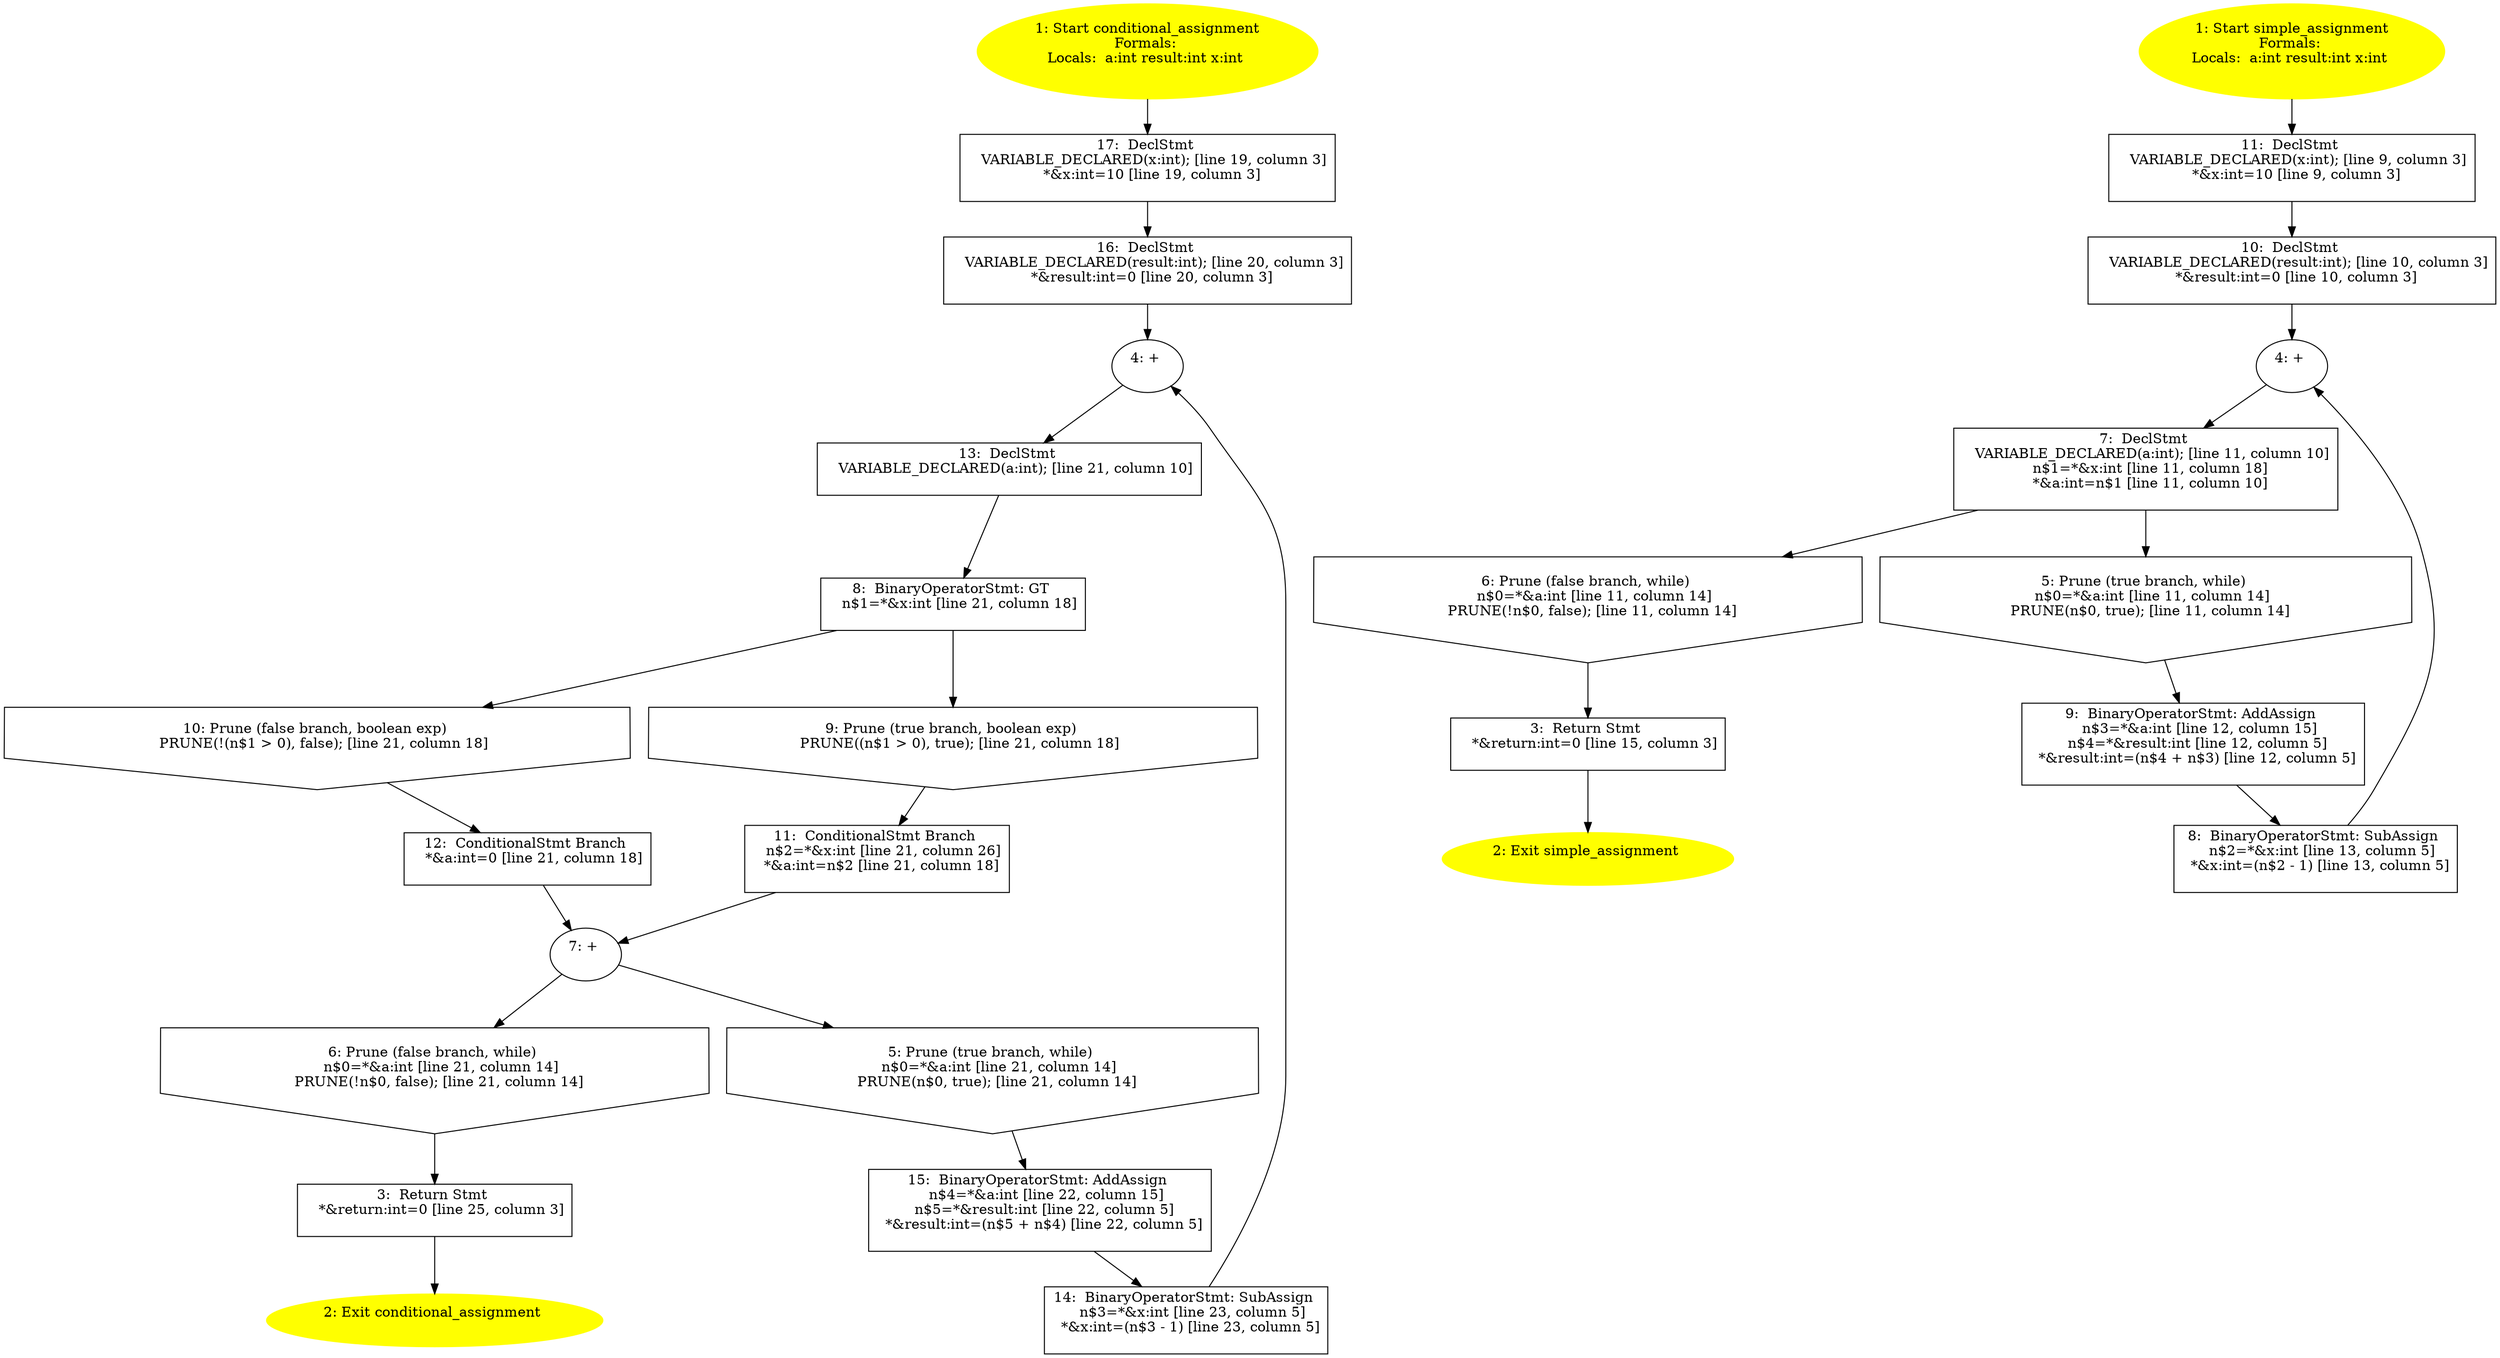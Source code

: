 /* @generated */
digraph cfg {
"conditional_assignment#8950169167.be2d62cec5392b85_1" [label="1: Start conditional_assignment\nFormals: \nLocals:  a:int result:int x:int \n  " color=yellow style=filled]
	

	 "conditional_assignment#8950169167.be2d62cec5392b85_1" -> "conditional_assignment#8950169167.be2d62cec5392b85_17" ;
"conditional_assignment#8950169167.be2d62cec5392b85_2" [label="2: Exit conditional_assignment \n  " color=yellow style=filled]
	

"conditional_assignment#8950169167.be2d62cec5392b85_3" [label="3:  Return Stmt \n   *&return:int=0 [line 25, column 3]\n " shape="box"]
	

	 "conditional_assignment#8950169167.be2d62cec5392b85_3" -> "conditional_assignment#8950169167.be2d62cec5392b85_2" ;
"conditional_assignment#8950169167.be2d62cec5392b85_4" [label="4: + \n  " ]
	

	 "conditional_assignment#8950169167.be2d62cec5392b85_4" -> "conditional_assignment#8950169167.be2d62cec5392b85_13" ;
"conditional_assignment#8950169167.be2d62cec5392b85_5" [label="5: Prune (true branch, while) \n   n$0=*&a:int [line 21, column 14]\n  PRUNE(n$0, true); [line 21, column 14]\n " shape="invhouse"]
	

	 "conditional_assignment#8950169167.be2d62cec5392b85_5" -> "conditional_assignment#8950169167.be2d62cec5392b85_15" ;
"conditional_assignment#8950169167.be2d62cec5392b85_6" [label="6: Prune (false branch, while) \n   n$0=*&a:int [line 21, column 14]\n  PRUNE(!n$0, false); [line 21, column 14]\n " shape="invhouse"]
	

	 "conditional_assignment#8950169167.be2d62cec5392b85_6" -> "conditional_assignment#8950169167.be2d62cec5392b85_3" ;
"conditional_assignment#8950169167.be2d62cec5392b85_7" [label="7: + \n  " ]
	

	 "conditional_assignment#8950169167.be2d62cec5392b85_7" -> "conditional_assignment#8950169167.be2d62cec5392b85_5" ;
	 "conditional_assignment#8950169167.be2d62cec5392b85_7" -> "conditional_assignment#8950169167.be2d62cec5392b85_6" ;
"conditional_assignment#8950169167.be2d62cec5392b85_8" [label="8:  BinaryOperatorStmt: GT \n   n$1=*&x:int [line 21, column 18]\n " shape="box"]
	

	 "conditional_assignment#8950169167.be2d62cec5392b85_8" -> "conditional_assignment#8950169167.be2d62cec5392b85_9" ;
	 "conditional_assignment#8950169167.be2d62cec5392b85_8" -> "conditional_assignment#8950169167.be2d62cec5392b85_10" ;
"conditional_assignment#8950169167.be2d62cec5392b85_9" [label="9: Prune (true branch, boolean exp) \n   PRUNE((n$1 > 0), true); [line 21, column 18]\n " shape="invhouse"]
	

	 "conditional_assignment#8950169167.be2d62cec5392b85_9" -> "conditional_assignment#8950169167.be2d62cec5392b85_11" ;
"conditional_assignment#8950169167.be2d62cec5392b85_10" [label="10: Prune (false branch, boolean exp) \n   PRUNE(!(n$1 > 0), false); [line 21, column 18]\n " shape="invhouse"]
	

	 "conditional_assignment#8950169167.be2d62cec5392b85_10" -> "conditional_assignment#8950169167.be2d62cec5392b85_12" ;
"conditional_assignment#8950169167.be2d62cec5392b85_11" [label="11:  ConditionalStmt Branch \n   n$2=*&x:int [line 21, column 26]\n  *&a:int=n$2 [line 21, column 18]\n " shape="box"]
	

	 "conditional_assignment#8950169167.be2d62cec5392b85_11" -> "conditional_assignment#8950169167.be2d62cec5392b85_7" ;
"conditional_assignment#8950169167.be2d62cec5392b85_12" [label="12:  ConditionalStmt Branch \n   *&a:int=0 [line 21, column 18]\n " shape="box"]
	

	 "conditional_assignment#8950169167.be2d62cec5392b85_12" -> "conditional_assignment#8950169167.be2d62cec5392b85_7" ;
"conditional_assignment#8950169167.be2d62cec5392b85_13" [label="13:  DeclStmt \n   VARIABLE_DECLARED(a:int); [line 21, column 10]\n " shape="box"]
	

	 "conditional_assignment#8950169167.be2d62cec5392b85_13" -> "conditional_assignment#8950169167.be2d62cec5392b85_8" ;
"conditional_assignment#8950169167.be2d62cec5392b85_14" [label="14:  BinaryOperatorStmt: SubAssign \n   n$3=*&x:int [line 23, column 5]\n  *&x:int=(n$3 - 1) [line 23, column 5]\n " shape="box"]
	

	 "conditional_assignment#8950169167.be2d62cec5392b85_14" -> "conditional_assignment#8950169167.be2d62cec5392b85_4" ;
"conditional_assignment#8950169167.be2d62cec5392b85_15" [label="15:  BinaryOperatorStmt: AddAssign \n   n$4=*&a:int [line 22, column 15]\n  n$5=*&result:int [line 22, column 5]\n  *&result:int=(n$5 + n$4) [line 22, column 5]\n " shape="box"]
	

	 "conditional_assignment#8950169167.be2d62cec5392b85_15" -> "conditional_assignment#8950169167.be2d62cec5392b85_14" ;
"conditional_assignment#8950169167.be2d62cec5392b85_16" [label="16:  DeclStmt \n   VARIABLE_DECLARED(result:int); [line 20, column 3]\n  *&result:int=0 [line 20, column 3]\n " shape="box"]
	

	 "conditional_assignment#8950169167.be2d62cec5392b85_16" -> "conditional_assignment#8950169167.be2d62cec5392b85_4" ;
"conditional_assignment#8950169167.be2d62cec5392b85_17" [label="17:  DeclStmt \n   VARIABLE_DECLARED(x:int); [line 19, column 3]\n  *&x:int=10 [line 19, column 3]\n " shape="box"]
	

	 "conditional_assignment#8950169167.be2d62cec5392b85_17" -> "conditional_assignment#8950169167.be2d62cec5392b85_16" ;
"simple_assignment#645416281481035.3b57619dd6c2d612_1" [label="1: Start simple_assignment\nFormals: \nLocals:  a:int result:int x:int \n  " color=yellow style=filled]
	

	 "simple_assignment#645416281481035.3b57619dd6c2d612_1" -> "simple_assignment#645416281481035.3b57619dd6c2d612_11" ;
"simple_assignment#645416281481035.3b57619dd6c2d612_2" [label="2: Exit simple_assignment \n  " color=yellow style=filled]
	

"simple_assignment#645416281481035.3b57619dd6c2d612_3" [label="3:  Return Stmt \n   *&return:int=0 [line 15, column 3]\n " shape="box"]
	

	 "simple_assignment#645416281481035.3b57619dd6c2d612_3" -> "simple_assignment#645416281481035.3b57619dd6c2d612_2" ;
"simple_assignment#645416281481035.3b57619dd6c2d612_4" [label="4: + \n  " ]
	

	 "simple_assignment#645416281481035.3b57619dd6c2d612_4" -> "simple_assignment#645416281481035.3b57619dd6c2d612_7" ;
"simple_assignment#645416281481035.3b57619dd6c2d612_5" [label="5: Prune (true branch, while) \n   n$0=*&a:int [line 11, column 14]\n  PRUNE(n$0, true); [line 11, column 14]\n " shape="invhouse"]
	

	 "simple_assignment#645416281481035.3b57619dd6c2d612_5" -> "simple_assignment#645416281481035.3b57619dd6c2d612_9" ;
"simple_assignment#645416281481035.3b57619dd6c2d612_6" [label="6: Prune (false branch, while) \n   n$0=*&a:int [line 11, column 14]\n  PRUNE(!n$0, false); [line 11, column 14]\n " shape="invhouse"]
	

	 "simple_assignment#645416281481035.3b57619dd6c2d612_6" -> "simple_assignment#645416281481035.3b57619dd6c2d612_3" ;
"simple_assignment#645416281481035.3b57619dd6c2d612_7" [label="7:  DeclStmt \n   VARIABLE_DECLARED(a:int); [line 11, column 10]\n  n$1=*&x:int [line 11, column 18]\n  *&a:int=n$1 [line 11, column 10]\n " shape="box"]
	

	 "simple_assignment#645416281481035.3b57619dd6c2d612_7" -> "simple_assignment#645416281481035.3b57619dd6c2d612_5" ;
	 "simple_assignment#645416281481035.3b57619dd6c2d612_7" -> "simple_assignment#645416281481035.3b57619dd6c2d612_6" ;
"simple_assignment#645416281481035.3b57619dd6c2d612_8" [label="8:  BinaryOperatorStmt: SubAssign \n   n$2=*&x:int [line 13, column 5]\n  *&x:int=(n$2 - 1) [line 13, column 5]\n " shape="box"]
	

	 "simple_assignment#645416281481035.3b57619dd6c2d612_8" -> "simple_assignment#645416281481035.3b57619dd6c2d612_4" ;
"simple_assignment#645416281481035.3b57619dd6c2d612_9" [label="9:  BinaryOperatorStmt: AddAssign \n   n$3=*&a:int [line 12, column 15]\n  n$4=*&result:int [line 12, column 5]\n  *&result:int=(n$4 + n$3) [line 12, column 5]\n " shape="box"]
	

	 "simple_assignment#645416281481035.3b57619dd6c2d612_9" -> "simple_assignment#645416281481035.3b57619dd6c2d612_8" ;
"simple_assignment#645416281481035.3b57619dd6c2d612_10" [label="10:  DeclStmt \n   VARIABLE_DECLARED(result:int); [line 10, column 3]\n  *&result:int=0 [line 10, column 3]\n " shape="box"]
	

	 "simple_assignment#645416281481035.3b57619dd6c2d612_10" -> "simple_assignment#645416281481035.3b57619dd6c2d612_4" ;
"simple_assignment#645416281481035.3b57619dd6c2d612_11" [label="11:  DeclStmt \n   VARIABLE_DECLARED(x:int); [line 9, column 3]\n  *&x:int=10 [line 9, column 3]\n " shape="box"]
	

	 "simple_assignment#645416281481035.3b57619dd6c2d612_11" -> "simple_assignment#645416281481035.3b57619dd6c2d612_10" ;
}
